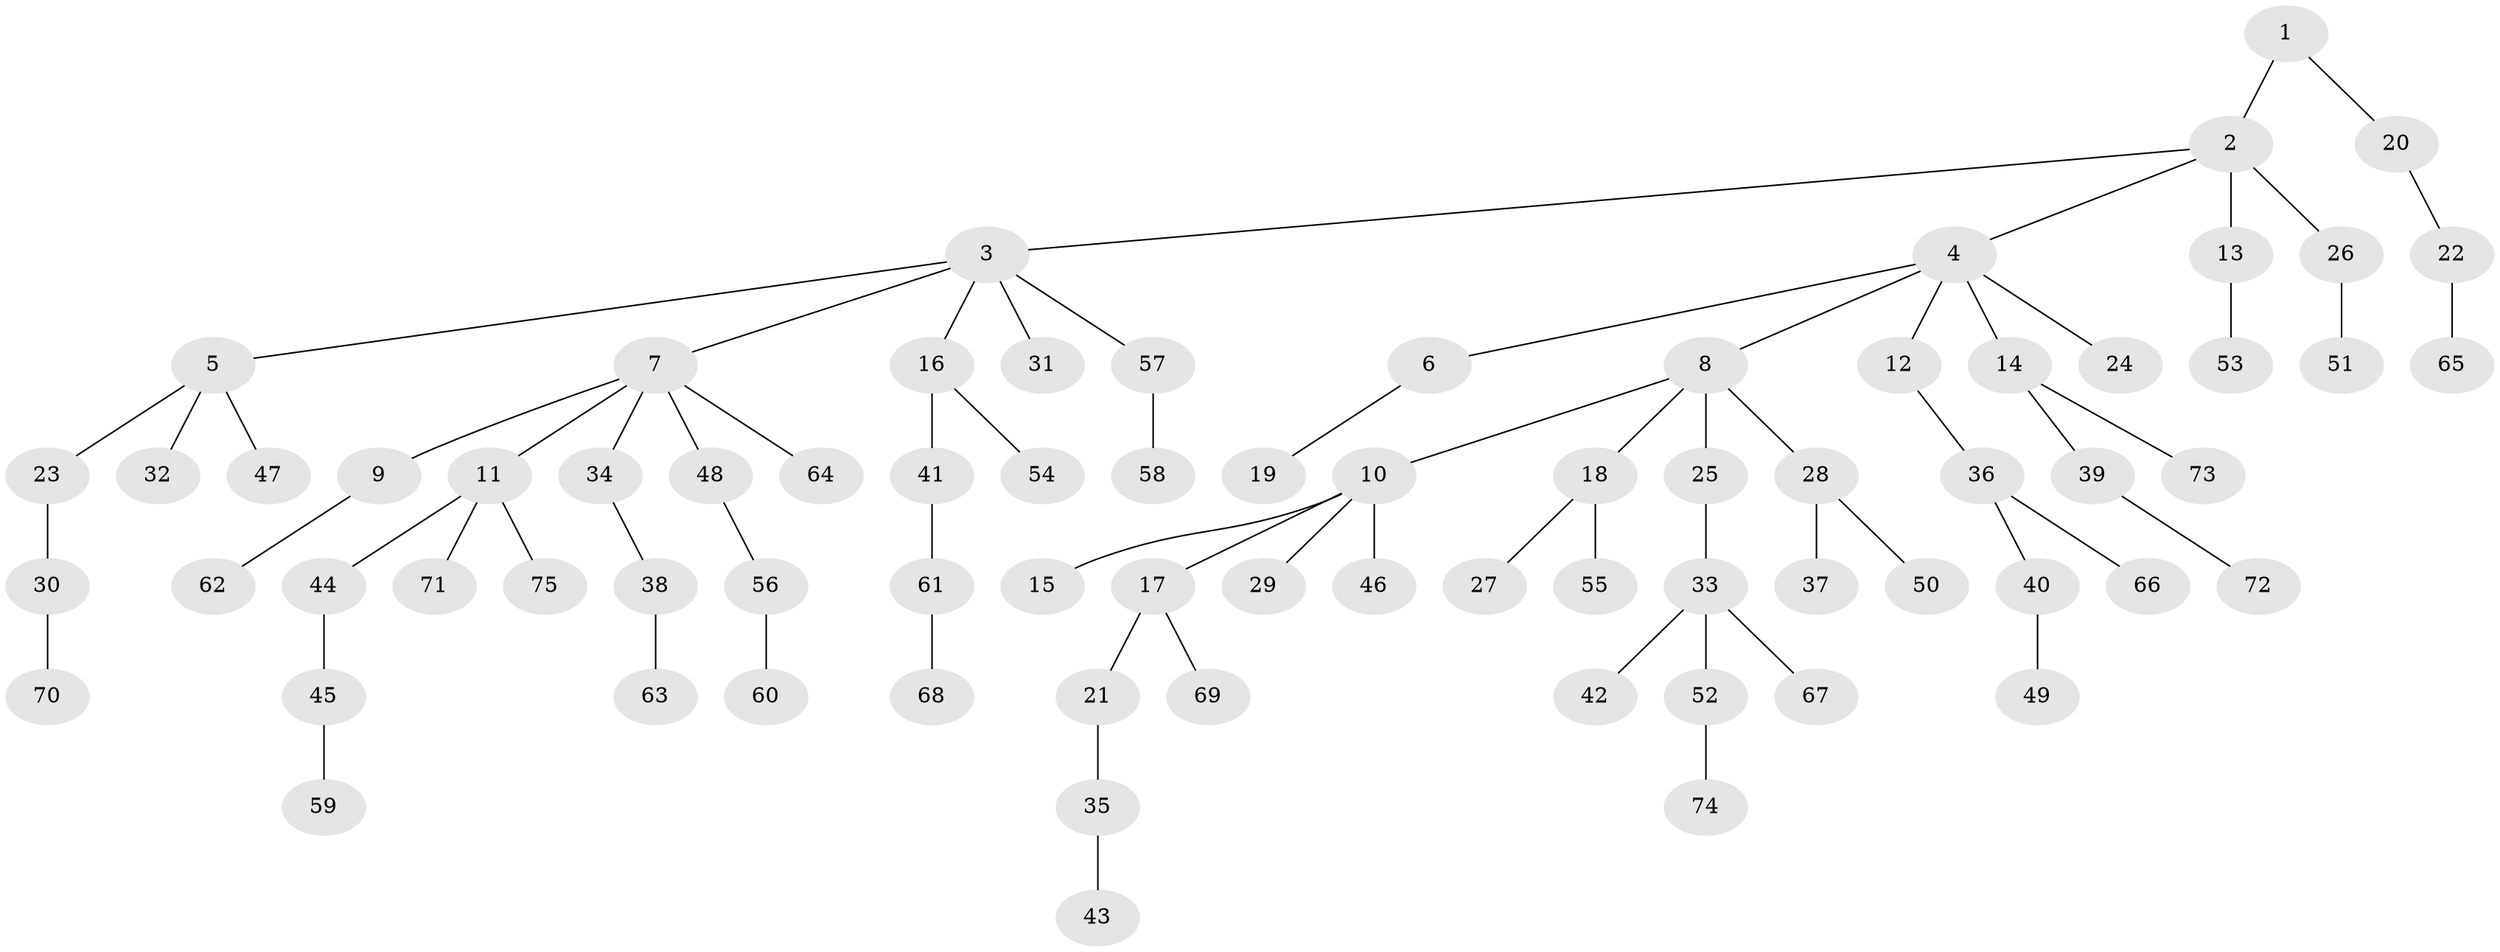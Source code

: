 // Generated by graph-tools (version 1.1) at 2025/02/03/09/25 03:02:25]
// undirected, 75 vertices, 74 edges
graph export_dot {
graph [start="1"]
  node [color=gray90,style=filled];
  1;
  2;
  3;
  4;
  5;
  6;
  7;
  8;
  9;
  10;
  11;
  12;
  13;
  14;
  15;
  16;
  17;
  18;
  19;
  20;
  21;
  22;
  23;
  24;
  25;
  26;
  27;
  28;
  29;
  30;
  31;
  32;
  33;
  34;
  35;
  36;
  37;
  38;
  39;
  40;
  41;
  42;
  43;
  44;
  45;
  46;
  47;
  48;
  49;
  50;
  51;
  52;
  53;
  54;
  55;
  56;
  57;
  58;
  59;
  60;
  61;
  62;
  63;
  64;
  65;
  66;
  67;
  68;
  69;
  70;
  71;
  72;
  73;
  74;
  75;
  1 -- 2;
  1 -- 20;
  2 -- 3;
  2 -- 4;
  2 -- 13;
  2 -- 26;
  3 -- 5;
  3 -- 7;
  3 -- 16;
  3 -- 31;
  3 -- 57;
  4 -- 6;
  4 -- 8;
  4 -- 12;
  4 -- 14;
  4 -- 24;
  5 -- 23;
  5 -- 32;
  5 -- 47;
  6 -- 19;
  7 -- 9;
  7 -- 11;
  7 -- 34;
  7 -- 48;
  7 -- 64;
  8 -- 10;
  8 -- 18;
  8 -- 25;
  8 -- 28;
  9 -- 62;
  10 -- 15;
  10 -- 17;
  10 -- 29;
  10 -- 46;
  11 -- 44;
  11 -- 71;
  11 -- 75;
  12 -- 36;
  13 -- 53;
  14 -- 39;
  14 -- 73;
  16 -- 41;
  16 -- 54;
  17 -- 21;
  17 -- 69;
  18 -- 27;
  18 -- 55;
  20 -- 22;
  21 -- 35;
  22 -- 65;
  23 -- 30;
  25 -- 33;
  26 -- 51;
  28 -- 37;
  28 -- 50;
  30 -- 70;
  33 -- 42;
  33 -- 52;
  33 -- 67;
  34 -- 38;
  35 -- 43;
  36 -- 40;
  36 -- 66;
  38 -- 63;
  39 -- 72;
  40 -- 49;
  41 -- 61;
  44 -- 45;
  45 -- 59;
  48 -- 56;
  52 -- 74;
  56 -- 60;
  57 -- 58;
  61 -- 68;
}
